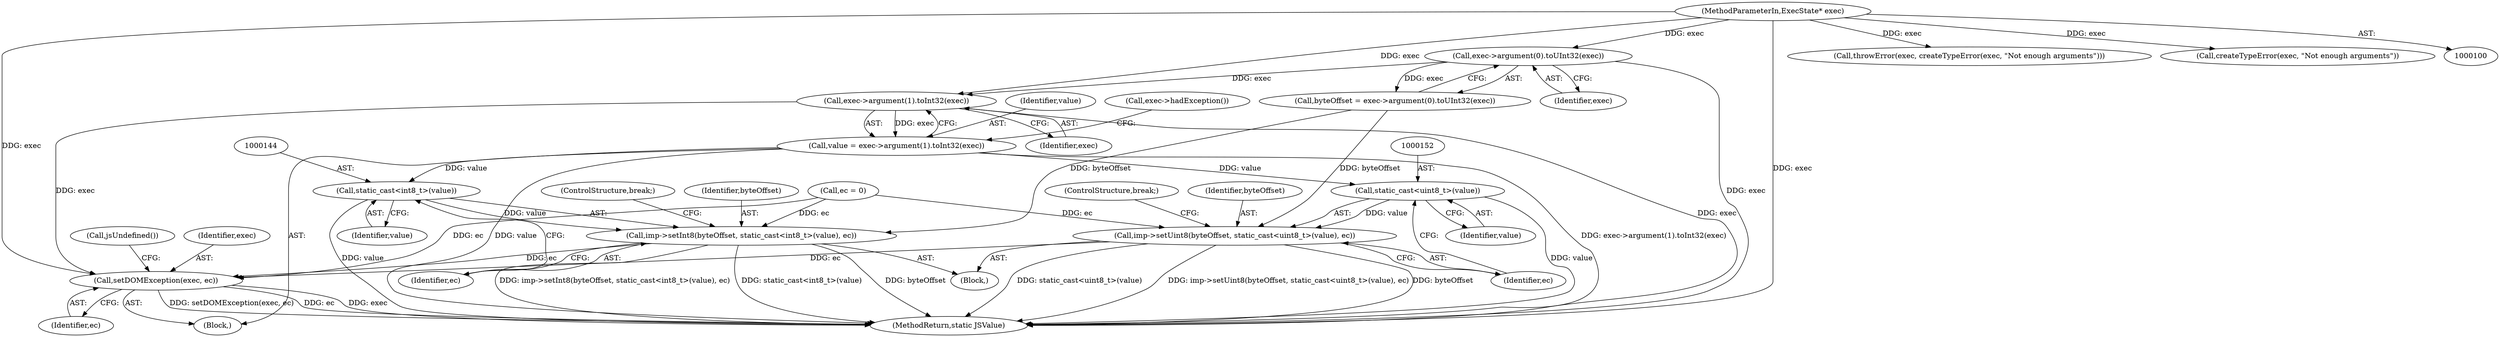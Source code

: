 digraph "0_Chrome_b944f670bb7a8a919daac497a4ea0536c954c201_0@pointer" {
"1000131" [label="(Call,exec->argument(1).toInt32(exec))"];
"1000122" [label="(Call,exec->argument(0).toUInt32(exec))"];
"1000101" [label="(MethodParameterIn,ExecState* exec)"];
"1000129" [label="(Call,value = exec->argument(1).toInt32(exec))"];
"1000143" [label="(Call,static_cast<int8_t>(value))"];
"1000141" [label="(Call,imp->setInt8(byteOffset, static_cast<int8_t>(value), ec))"];
"1000159" [label="(Call,setDOMException(exec, ec))"];
"1000151" [label="(Call,static_cast<uint8_t>(value))"];
"1000149" [label="(Call,imp->setUint8(byteOffset, static_cast<uint8_t>(value), ec))"];
"1000150" [label="(Identifier,byteOffset)"];
"1000104" [label="(Block,)"];
"1000101" [label="(MethodParameterIn,ExecState* exec)"];
"1000116" [label="(Call,ec = 0)"];
"1000145" [label="(Identifier,value)"];
"1000153" [label="(Identifier,value)"];
"1000159" [label="(Call,setDOMException(exec, ec))"];
"1000143" [label="(Call,static_cast<int8_t>(value))"];
"1000163" [label="(Call,jsUndefined())"];
"1000161" [label="(Identifier,ec)"];
"1000164" [label="(MethodReturn,static JSValue)"];
"1000154" [label="(Identifier,ec)"];
"1000134" [label="(Call,exec->hadException())"];
"1000120" [label="(Call,byteOffset = exec->argument(0).toUInt32(exec))"];
"1000129" [label="(Call,value = exec->argument(1).toInt32(exec))"];
"1000155" [label="(ControlStructure,break;)"];
"1000123" [label="(Identifier,exec)"];
"1000147" [label="(ControlStructure,break;)"];
"1000110" [label="(Call,throwError(exec, createTypeError(exec, \"Not enough arguments\")))"];
"1000151" [label="(Call,static_cast<uint8_t>(value))"];
"1000131" [label="(Call,exec->argument(1).toInt32(exec))"];
"1000146" [label="(Identifier,ec)"];
"1000139" [label="(Block,)"];
"1000160" [label="(Identifier,exec)"];
"1000122" [label="(Call,exec->argument(0).toUInt32(exec))"];
"1000142" [label="(Identifier,byteOffset)"];
"1000149" [label="(Call,imp->setUint8(byteOffset, static_cast<uint8_t>(value), ec))"];
"1000132" [label="(Identifier,exec)"];
"1000112" [label="(Call,createTypeError(exec, \"Not enough arguments\"))"];
"1000141" [label="(Call,imp->setInt8(byteOffset, static_cast<int8_t>(value), ec))"];
"1000130" [label="(Identifier,value)"];
"1000131" -> "1000129"  [label="AST: "];
"1000131" -> "1000132"  [label="CFG: "];
"1000132" -> "1000131"  [label="AST: "];
"1000129" -> "1000131"  [label="CFG: "];
"1000131" -> "1000164"  [label="DDG: exec"];
"1000131" -> "1000129"  [label="DDG: exec"];
"1000122" -> "1000131"  [label="DDG: exec"];
"1000101" -> "1000131"  [label="DDG: exec"];
"1000131" -> "1000159"  [label="DDG: exec"];
"1000122" -> "1000120"  [label="AST: "];
"1000122" -> "1000123"  [label="CFG: "];
"1000123" -> "1000122"  [label="AST: "];
"1000120" -> "1000122"  [label="CFG: "];
"1000122" -> "1000164"  [label="DDG: exec"];
"1000122" -> "1000120"  [label="DDG: exec"];
"1000101" -> "1000122"  [label="DDG: exec"];
"1000101" -> "1000100"  [label="AST: "];
"1000101" -> "1000164"  [label="DDG: exec"];
"1000101" -> "1000110"  [label="DDG: exec"];
"1000101" -> "1000112"  [label="DDG: exec"];
"1000101" -> "1000159"  [label="DDG: exec"];
"1000129" -> "1000104"  [label="AST: "];
"1000130" -> "1000129"  [label="AST: "];
"1000134" -> "1000129"  [label="CFG: "];
"1000129" -> "1000164"  [label="DDG: value"];
"1000129" -> "1000164"  [label="DDG: exec->argument(1).toInt32(exec)"];
"1000129" -> "1000143"  [label="DDG: value"];
"1000129" -> "1000151"  [label="DDG: value"];
"1000143" -> "1000141"  [label="AST: "];
"1000143" -> "1000145"  [label="CFG: "];
"1000144" -> "1000143"  [label="AST: "];
"1000145" -> "1000143"  [label="AST: "];
"1000146" -> "1000143"  [label="CFG: "];
"1000143" -> "1000164"  [label="DDG: value"];
"1000143" -> "1000141"  [label="DDG: value"];
"1000141" -> "1000139"  [label="AST: "];
"1000141" -> "1000146"  [label="CFG: "];
"1000142" -> "1000141"  [label="AST: "];
"1000146" -> "1000141"  [label="AST: "];
"1000147" -> "1000141"  [label="CFG: "];
"1000141" -> "1000164"  [label="DDG: byteOffset"];
"1000141" -> "1000164"  [label="DDG: imp->setInt8(byteOffset, static_cast<int8_t>(value), ec)"];
"1000141" -> "1000164"  [label="DDG: static_cast<int8_t>(value)"];
"1000120" -> "1000141"  [label="DDG: byteOffset"];
"1000116" -> "1000141"  [label="DDG: ec"];
"1000141" -> "1000159"  [label="DDG: ec"];
"1000159" -> "1000104"  [label="AST: "];
"1000159" -> "1000161"  [label="CFG: "];
"1000160" -> "1000159"  [label="AST: "];
"1000161" -> "1000159"  [label="AST: "];
"1000163" -> "1000159"  [label="CFG: "];
"1000159" -> "1000164"  [label="DDG: exec"];
"1000159" -> "1000164"  [label="DDG: setDOMException(exec, ec)"];
"1000159" -> "1000164"  [label="DDG: ec"];
"1000116" -> "1000159"  [label="DDG: ec"];
"1000149" -> "1000159"  [label="DDG: ec"];
"1000151" -> "1000149"  [label="AST: "];
"1000151" -> "1000153"  [label="CFG: "];
"1000152" -> "1000151"  [label="AST: "];
"1000153" -> "1000151"  [label="AST: "];
"1000154" -> "1000151"  [label="CFG: "];
"1000151" -> "1000164"  [label="DDG: value"];
"1000151" -> "1000149"  [label="DDG: value"];
"1000149" -> "1000139"  [label="AST: "];
"1000149" -> "1000154"  [label="CFG: "];
"1000150" -> "1000149"  [label="AST: "];
"1000154" -> "1000149"  [label="AST: "];
"1000155" -> "1000149"  [label="CFG: "];
"1000149" -> "1000164"  [label="DDG: imp->setUint8(byteOffset, static_cast<uint8_t>(value), ec)"];
"1000149" -> "1000164"  [label="DDG: byteOffset"];
"1000149" -> "1000164"  [label="DDG: static_cast<uint8_t>(value)"];
"1000120" -> "1000149"  [label="DDG: byteOffset"];
"1000116" -> "1000149"  [label="DDG: ec"];
}
